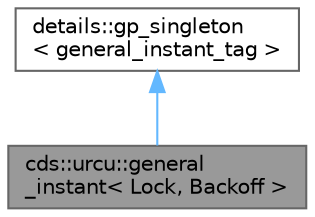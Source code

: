 digraph "cds::urcu::general_instant&lt; Lock, Backoff &gt;"
{
 // LATEX_PDF_SIZE
  bgcolor="transparent";
  edge [fontname=Helvetica,fontsize=10,labelfontname=Helvetica,labelfontsize=10];
  node [fontname=Helvetica,fontsize=10,shape=box,height=0.2,width=0.4];
  Node1 [id="Node000001",label="cds::urcu::general\l_instant\< Lock, Backoff \>",height=0.2,width=0.4,color="gray40", fillcolor="grey60", style="filled", fontcolor="black",tooltip="User-space general-purpose RCU with immediate reclamation"];
  Node2 -> Node1 [id="edge1_Node000001_Node000002",dir="back",color="steelblue1",style="solid",tooltip=" "];
  Node2 [id="Node000002",label="details::gp_singleton\l\< general_instant_tag \>",height=0.2,width=0.4,color="gray40", fillcolor="white", style="filled",tooltip=" "];
}
